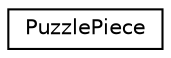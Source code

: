 digraph "Representación gráfica de la clase"
{
 // LATEX_PDF_SIZE
  edge [fontname="Helvetica",fontsize="10",labelfontname="Helvetica",labelfontsize="10"];
  node [fontname="Helvetica",fontsize="10",shape=record];
  rankdir="LR";
  Node0 [label="PuzzlePiece",height=0.2,width=0.4,color="black", fillcolor="white", style="filled",URL="$classPuzzlePiece.html",tooltip=" "];
}
